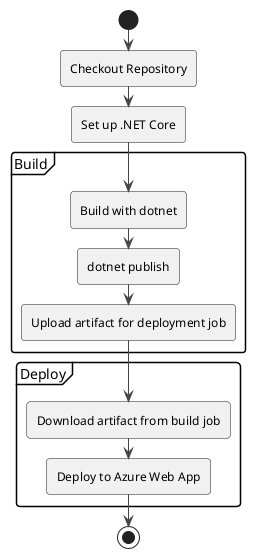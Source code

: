 @startuml
!theme vibrant

start

:Checkout Repository;
:Set up .NET Core;

partition "Build" {
  :Build with dotnet;
  :dotnet publish;
  :Upload artifact for deployment job;
}

partition "Deploy" {
  :Download artifact from build job;
  :Deploy to Azure Web App;
}

stop
@enduml